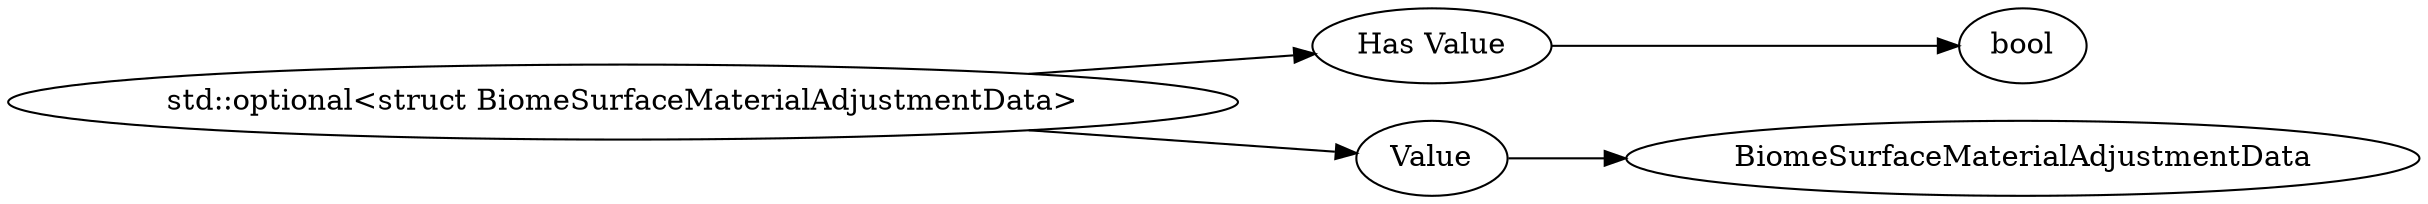 digraph "std::optional<struct BiomeSurfaceMaterialAdjustmentData>" {
rankdir = LR
168
168 -> 169
169 -> 170
168 -> 171
171 -> 209

168 [label="std::optional<struct BiomeSurfaceMaterialAdjustmentData>",comment="name: \"std::optional<struct BiomeSurfaceMaterialAdjustmentData>\", typeName: \"\", id: 168, branchId: 0, recurseId: -1, attributes: 0, notes: \"\""];
169 [label="Has Value",comment="name: \"Has Value\", typeName: \"\", id: 169, branchId: 0, recurseId: -1, attributes: 0, notes: \"If true, follow with appropriate data type, otherwise nothing\""];
170 [label="bool",comment="name: \"bool\", typeName: \"\", id: 170, branchId: 0, recurseId: -1, attributes: 512, notes: \"\""];
171 [label="Value",comment="name: \"Value\", typeName: \"BiomeSurfaceMaterialAdjustmentData\", id: 171, branchId: 0, recurseId: -1, attributes: 256, notes: \"\""];
209 [label="BiomeSurfaceMaterialAdjustmentData",comment="name: \"BiomeSurfaceMaterialAdjustmentData\", typeName: \"\", id: 209, branchId: 0, recurseId: -1, attributes: 512, notes: \"\""];
{ rank = max;170;209}

}
